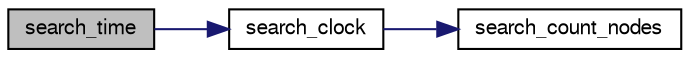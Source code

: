 digraph "search_time"
{
 // LATEX_PDF_SIZE
  bgcolor="transparent";
  edge [fontname="FreeSans",fontsize="10",labelfontname="FreeSans",labelfontsize="10"];
  node [fontname="FreeSans",fontsize="10",shape=record];
  rankdir="LR";
  Node1 [label="search_time",height=0.2,width=0.4,color="black", fillcolor="grey75", style="filled", fontcolor="black",tooltip="Return the time spent by the search."];
  Node1 -> Node2 [color="midnightblue",fontsize="10",style="solid",fontname="FreeSans"];
  Node2 [label="search_clock",height=0.2,width=0.4,color="black",URL="$search_8c.html#a5710e38d5c67dd03d99307b442d00a63",tooltip="Return the time spent by the search."];
  Node2 -> Node3 [color="midnightblue",fontsize="10",style="solid",fontname="FreeSans"];
  Node3 [label="search_count_nodes",height=0.2,width=0.4,color="black",URL="$search_8c.html#a66fbe49d1b42845bef2a07d0219a525c",tooltip="Return the number of nodes searched."];
}
